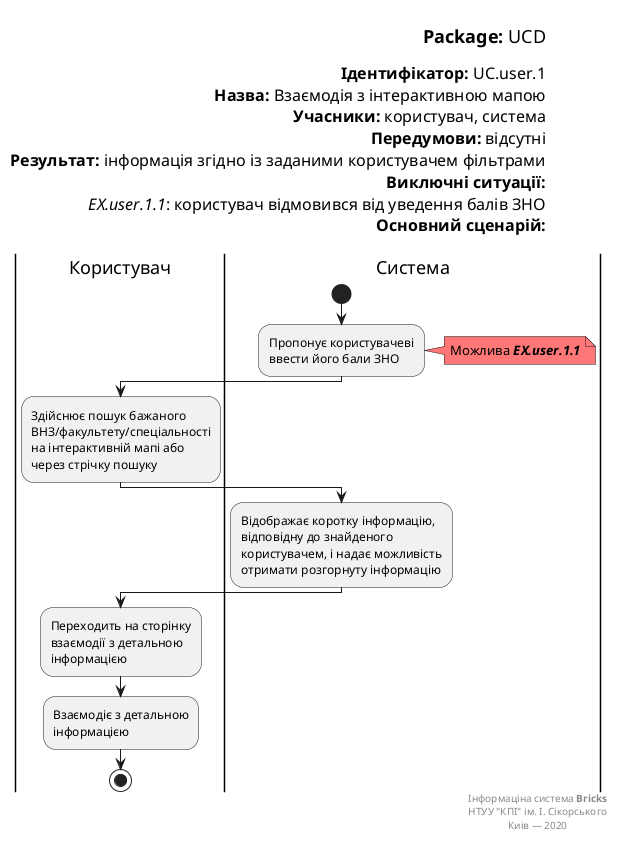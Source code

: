 @startuml

    left header

        <font color=000 size=18><b>Package:</b> UCD
        
        <font color=000 size=16><b>Ідентифікатор:</b> UC.user.1
        <font color=000 size=16><b>Назва:</b> Взаємодія з інтерактивною мапою
        <font color=000 size=16><b>Учасники:</b> користувач, система
        <font color=000 size=16><b>Передумови:</b> відсутні
        <font color=000 size=16><b>Результат:</b> інформація згідно із заданими користувачем фільтрами
        <font color=000 size=16><b>Виключні ситуації:</b>
        <font color=000 size=16>    <i>EX.user.1.1</i>: користувач відмовився від уведення балів ЗНО
        <font color=000 size=16><b>Основний сценарій:</b>

    end header

    |Користувач|

    |Система|
        start;

        :Пропонує користувачеві
        ввести його бали ЗНО;
        
        note right #f77
        Можлива <b><i>EX.user.1.1</i></b>
        end note
        
    |Користувач|

        :Здійснює пошук бажаного
        ВНЗ/факультету/спеціальності
        на інтерактивній мапі або
        через стрічку пошуку;

    |Система|

        :Відображає коротку інформацію,
        відповідну до знайденого
        користувачем, і надає можливість
        отримати розгорнуту інформацію;

    |Користувач|

        :Переходить на сторінку
        взаємодії з детальною
        інформацією;

        :Взаємодіє з детальною
        інформацією;

        stop;

    right footer
        Інформаціна система <b>Bricks</b>
        НТУУ "КПІ" ім. І. Сікорського
        Киів — 2020
    end footer

@enduml
